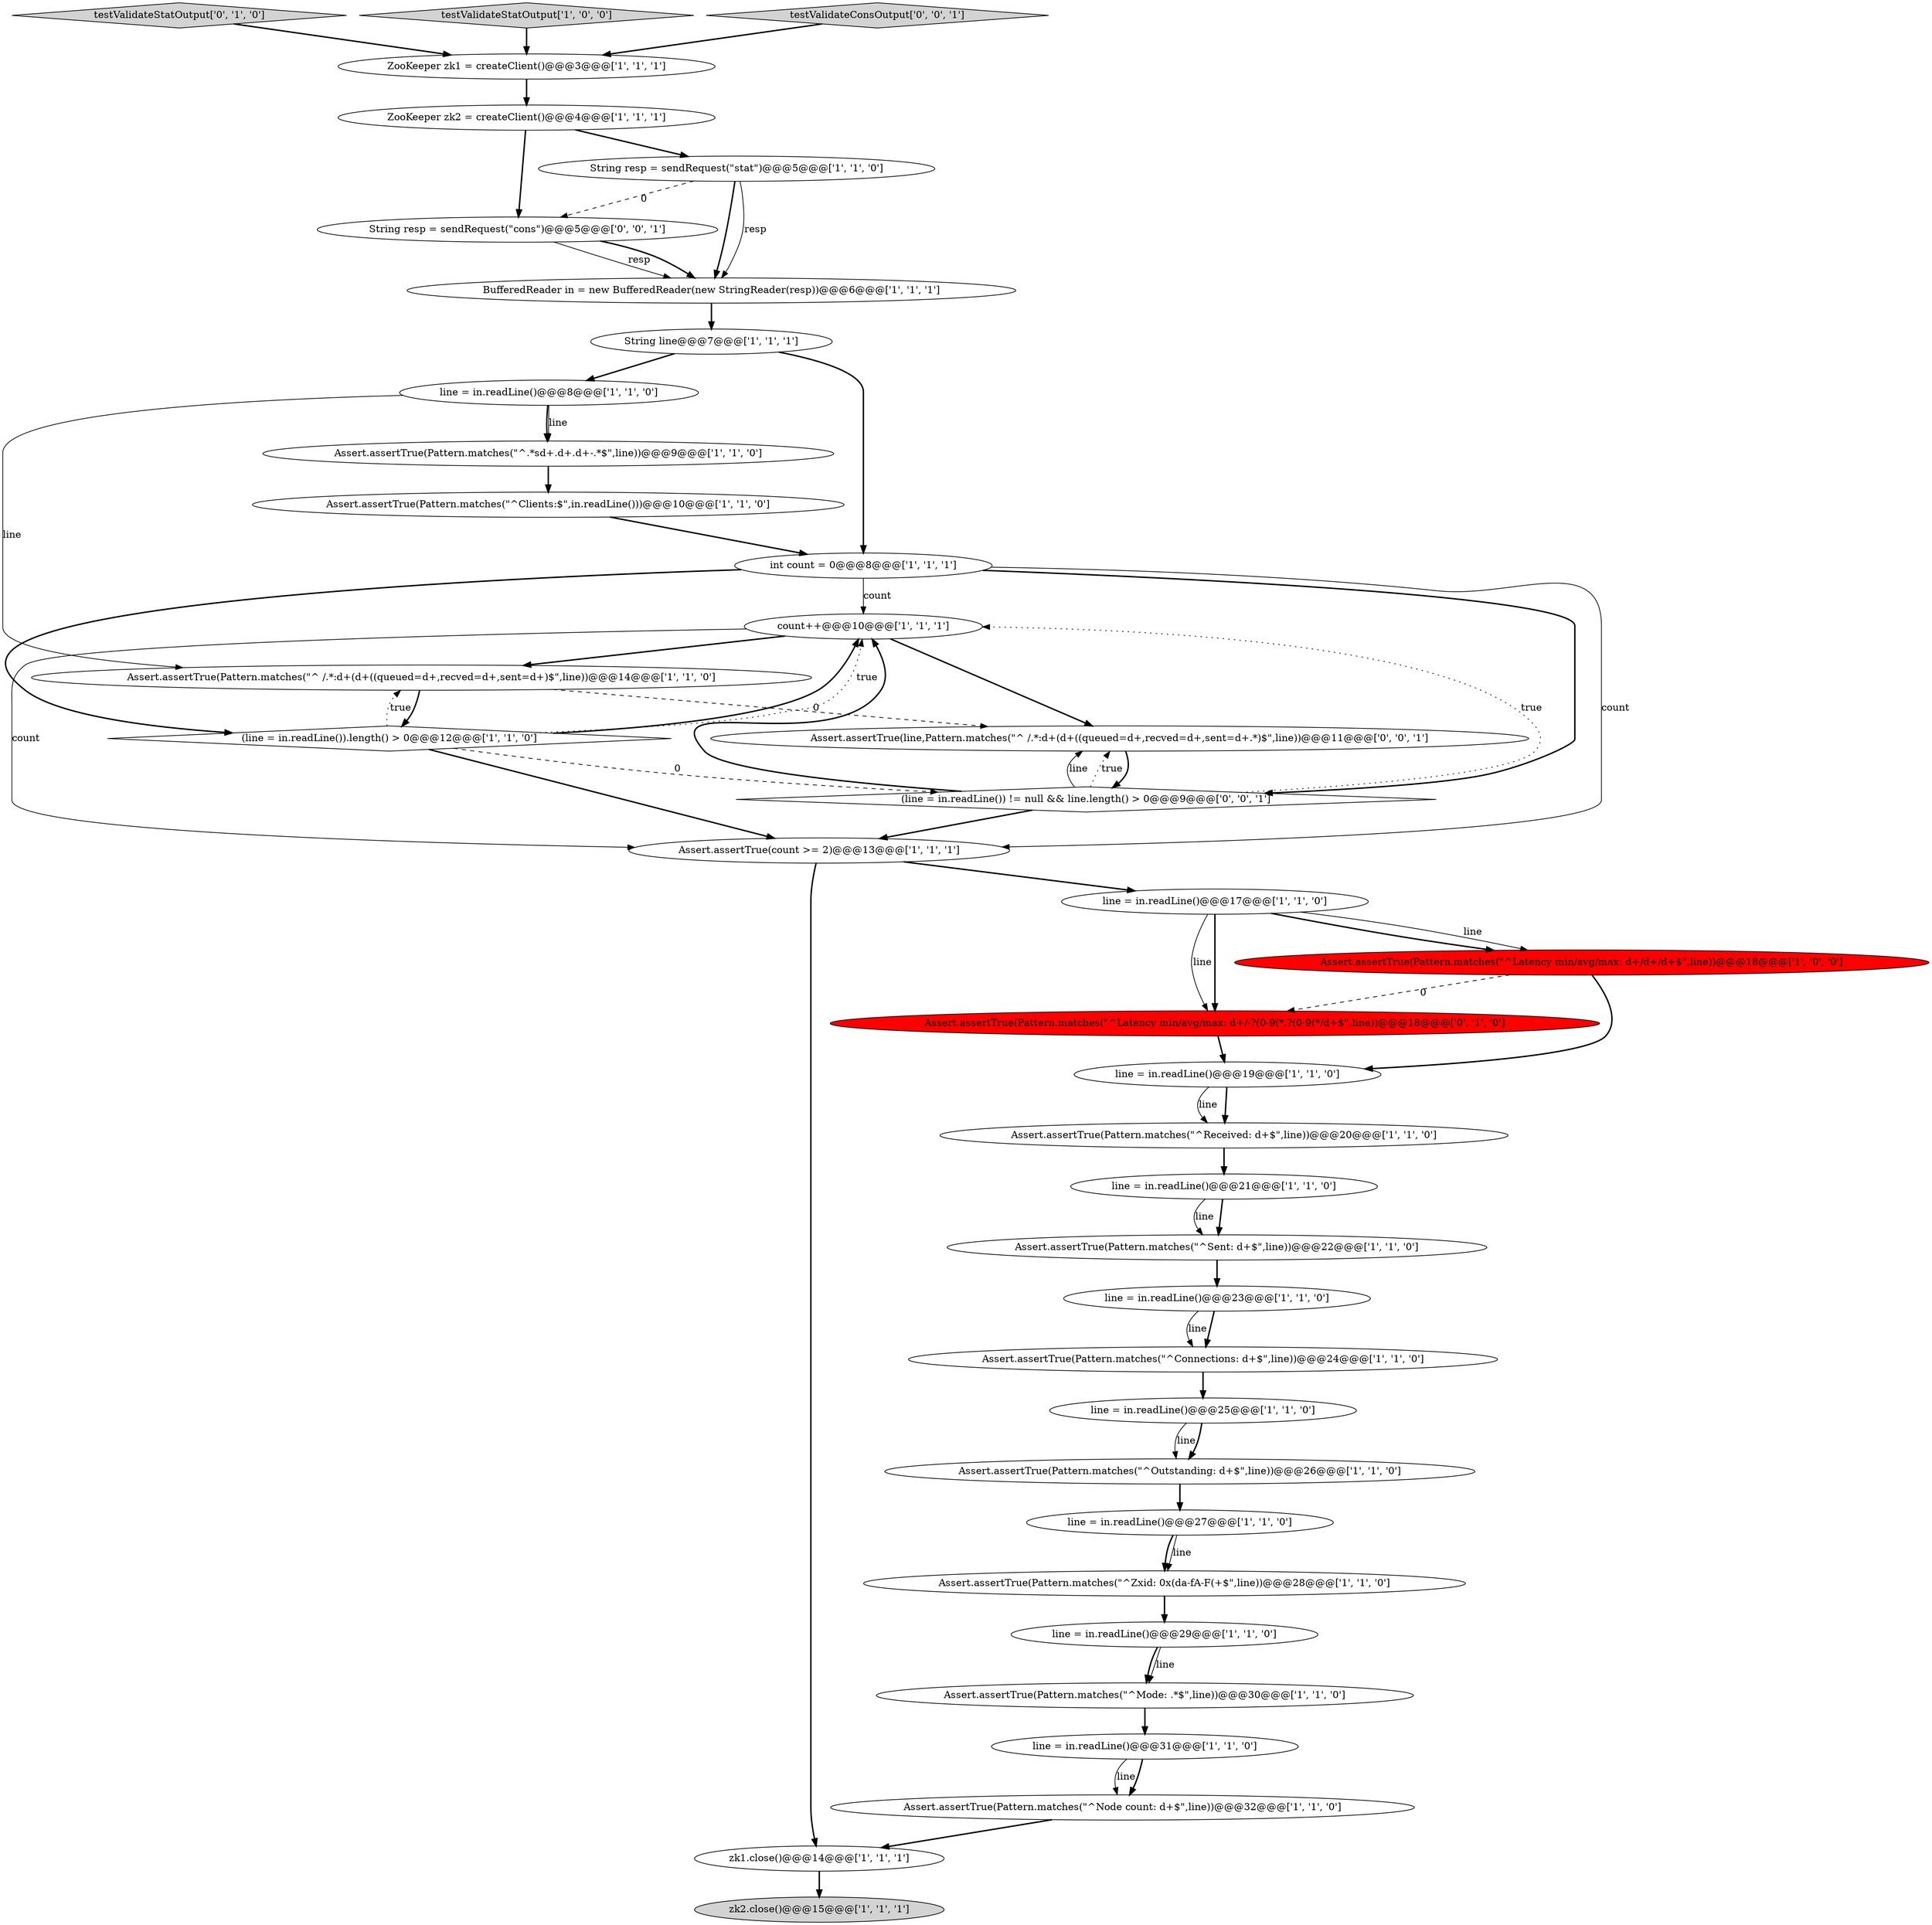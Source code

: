 digraph {
31 [style = filled, label = "line = in.readLine()@@@25@@@['1', '1', '0']", fillcolor = white, shape = ellipse image = "AAA0AAABBB1BBB"];
33 [style = filled, label = "testValidateStatOutput['0', '1', '0']", fillcolor = lightgray, shape = diamond image = "AAA0AAABBB2BBB"];
28 [style = filled, label = "BufferedReader in = new BufferedReader(new StringReader(resp))@@@6@@@['1', '1', '1']", fillcolor = white, shape = ellipse image = "AAA0AAABBB1BBB"];
1 [style = filled, label = "line = in.readLine()@@@8@@@['1', '1', '0']", fillcolor = white, shape = ellipse image = "AAA0AAABBB1BBB"];
8 [style = filled, label = "line = in.readLine()@@@29@@@['1', '1', '0']", fillcolor = white, shape = ellipse image = "AAA0AAABBB1BBB"];
32 [style = filled, label = "Assert.assertTrue(Pattern.matches(\"^Latency min/avg/max: \d+/-?(0-9(*.?(0-9(*/\d+$\",line))@@@18@@@['0', '1', '0']", fillcolor = red, shape = ellipse image = "AAA1AAABBB2BBB"];
30 [style = filled, label = "testValidateStatOutput['1', '0', '0']", fillcolor = lightgray, shape = diamond image = "AAA0AAABBB1BBB"];
20 [style = filled, label = "Assert.assertTrue(count >= 2)@@@13@@@['1', '1', '1']", fillcolor = white, shape = ellipse image = "AAA0AAABBB1BBB"];
11 [style = filled, label = "Assert.assertTrue(Pattern.matches(\"^Clients:$\",in.readLine()))@@@10@@@['1', '1', '0']", fillcolor = white, shape = ellipse image = "AAA0AAABBB1BBB"];
0 [style = filled, label = "line = in.readLine()@@@27@@@['1', '1', '0']", fillcolor = white, shape = ellipse image = "AAA0AAABBB1BBB"];
4 [style = filled, label = "String resp = sendRequest(\"stat\")@@@5@@@['1', '1', '0']", fillcolor = white, shape = ellipse image = "AAA0AAABBB1BBB"];
10 [style = filled, label = "line = in.readLine()@@@19@@@['1', '1', '0']", fillcolor = white, shape = ellipse image = "AAA0AAABBB1BBB"];
25 [style = filled, label = "count++@@@10@@@['1', '1', '1']", fillcolor = white, shape = ellipse image = "AAA0AAABBB1BBB"];
37 [style = filled, label = "Assert.assertTrue(line,Pattern.matches(\"^ /.*:\d+\(\d+\(\(queued=\d+,recved=\d+,sent=\d+.*\)$\",line))@@@11@@@['0', '0', '1']", fillcolor = white, shape = ellipse image = "AAA0AAABBB3BBB"];
14 [style = filled, label = "Assert.assertTrue(Pattern.matches(\"^Node count: \d+$\",line))@@@32@@@['1', '1', '0']", fillcolor = white, shape = ellipse image = "AAA0AAABBB1BBB"];
27 [style = filled, label = "String line@@@7@@@['1', '1', '1']", fillcolor = white, shape = ellipse image = "AAA0AAABBB1BBB"];
2 [style = filled, label = "Assert.assertTrue(Pattern.matches(\"^ /.*:\d+\(\d+\(\(queued=\d+,recved=\d+,sent=\d+\)$\",line))@@@14@@@['1', '1', '0']", fillcolor = white, shape = ellipse image = "AAA0AAABBB1BBB"];
3 [style = filled, label = "line = in.readLine()@@@23@@@['1', '1', '0']", fillcolor = white, shape = ellipse image = "AAA0AAABBB1BBB"];
17 [style = filled, label = "line = in.readLine()@@@31@@@['1', '1', '0']", fillcolor = white, shape = ellipse image = "AAA0AAABBB1BBB"];
15 [style = filled, label = "ZooKeeper zk1 = createClient()@@@3@@@['1', '1', '1']", fillcolor = white, shape = ellipse image = "AAA0AAABBB1BBB"];
26 [style = filled, label = "Assert.assertTrue(Pattern.matches(\"^.*\s\d+\.\d+\.\d+-.*$\",line))@@@9@@@['1', '1', '0']", fillcolor = white, shape = ellipse image = "AAA0AAABBB1BBB"];
13 [style = filled, label = "line = in.readLine()@@@17@@@['1', '1', '0']", fillcolor = white, shape = ellipse image = "AAA0AAABBB1BBB"];
22 [style = filled, label = "Assert.assertTrue(Pattern.matches(\"^Connections: \d+$\",line))@@@24@@@['1', '1', '0']", fillcolor = white, shape = ellipse image = "AAA0AAABBB1BBB"];
7 [style = filled, label = "line = in.readLine()@@@21@@@['1', '1', '0']", fillcolor = white, shape = ellipse image = "AAA0AAABBB1BBB"];
23 [style = filled, label = "Assert.assertTrue(Pattern.matches(\"^Mode: .*$\",line))@@@30@@@['1', '1', '0']", fillcolor = white, shape = ellipse image = "AAA0AAABBB1BBB"];
16 [style = filled, label = "int count = 0@@@8@@@['1', '1', '1']", fillcolor = white, shape = ellipse image = "AAA0AAABBB1BBB"];
21 [style = filled, label = "zk1.close()@@@14@@@['1', '1', '1']", fillcolor = white, shape = ellipse image = "AAA0AAABBB1BBB"];
29 [style = filled, label = "Assert.assertTrue(Pattern.matches(\"^Zxid: 0x(\da-fA-F(+$\",line))@@@28@@@['1', '1', '0']", fillcolor = white, shape = ellipse image = "AAA0AAABBB1BBB"];
18 [style = filled, label = "Assert.assertTrue(Pattern.matches(\"^Latency min/avg/max: \d+/\d+/\d+$\",line))@@@18@@@['1', '0', '0']", fillcolor = red, shape = ellipse image = "AAA1AAABBB1BBB"];
19 [style = filled, label = "zk2.close()@@@15@@@['1', '1', '1']", fillcolor = lightgray, shape = ellipse image = "AAA0AAABBB1BBB"];
12 [style = filled, label = "Assert.assertTrue(Pattern.matches(\"^Outstanding: \d+$\",line))@@@26@@@['1', '1', '0']", fillcolor = white, shape = ellipse image = "AAA0AAABBB1BBB"];
36 [style = filled, label = "testValidateConsOutput['0', '0', '1']", fillcolor = lightgray, shape = diamond image = "AAA0AAABBB3BBB"];
34 [style = filled, label = "(line = in.readLine()) != null && line.length() > 0@@@9@@@['0', '0', '1']", fillcolor = white, shape = diamond image = "AAA0AAABBB3BBB"];
35 [style = filled, label = "String resp = sendRequest(\"cons\")@@@5@@@['0', '0', '1']", fillcolor = white, shape = ellipse image = "AAA0AAABBB3BBB"];
9 [style = filled, label = "Assert.assertTrue(Pattern.matches(\"^Sent: \d+$\",line))@@@22@@@['1', '1', '0']", fillcolor = white, shape = ellipse image = "AAA0AAABBB1BBB"];
6 [style = filled, label = "Assert.assertTrue(Pattern.matches(\"^Received: \d+$\",line))@@@20@@@['1', '1', '0']", fillcolor = white, shape = ellipse image = "AAA0AAABBB1BBB"];
5 [style = filled, label = "(line = in.readLine()).length() > 0@@@12@@@['1', '1', '0']", fillcolor = white, shape = diamond image = "AAA0AAABBB1BBB"];
24 [style = filled, label = "ZooKeeper zk2 = createClient()@@@4@@@['1', '1', '1']", fillcolor = white, shape = ellipse image = "AAA0AAABBB1BBB"];
11->16 [style = bold, label=""];
29->8 [style = bold, label=""];
27->1 [style = bold, label=""];
34->25 [style = bold, label=""];
20->13 [style = bold, label=""];
13->32 [style = bold, label=""];
34->20 [style = bold, label=""];
8->23 [style = bold, label=""];
21->19 [style = bold, label=""];
7->9 [style = solid, label="line"];
5->20 [style = bold, label=""];
33->15 [style = bold, label=""];
3->22 [style = solid, label="line"];
24->35 [style = bold, label=""];
25->20 [style = solid, label="count"];
31->12 [style = solid, label="line"];
36->15 [style = bold, label=""];
34->25 [style = dotted, label="true"];
34->37 [style = solid, label="line"];
22->31 [style = bold, label=""];
16->34 [style = bold, label=""];
10->6 [style = solid, label="line"];
0->29 [style = bold, label=""];
27->16 [style = bold, label=""];
1->26 [style = bold, label=""];
3->22 [style = bold, label=""];
12->0 [style = bold, label=""];
10->6 [style = bold, label=""];
25->2 [style = bold, label=""];
26->11 [style = bold, label=""];
4->28 [style = bold, label=""];
5->25 [style = bold, label=""];
31->12 [style = bold, label=""];
32->10 [style = bold, label=""];
1->2 [style = solid, label="line"];
35->28 [style = solid, label="resp"];
5->34 [style = dashed, label="0"];
20->21 [style = bold, label=""];
7->9 [style = bold, label=""];
35->28 [style = bold, label=""];
17->14 [style = solid, label="line"];
24->4 [style = bold, label=""];
18->10 [style = bold, label=""];
5->25 [style = dotted, label="true"];
17->14 [style = bold, label=""];
25->37 [style = bold, label=""];
13->32 [style = solid, label="line"];
13->18 [style = solid, label="line"];
37->34 [style = bold, label=""];
15->24 [style = bold, label=""];
4->28 [style = solid, label="resp"];
2->37 [style = dashed, label="0"];
16->5 [style = bold, label=""];
8->23 [style = solid, label="line"];
9->3 [style = bold, label=""];
23->17 [style = bold, label=""];
0->29 [style = solid, label="line"];
28->27 [style = bold, label=""];
6->7 [style = bold, label=""];
1->26 [style = solid, label="line"];
16->20 [style = solid, label="count"];
34->37 [style = dotted, label="true"];
16->25 [style = solid, label="count"];
14->21 [style = bold, label=""];
5->2 [style = dotted, label="true"];
4->35 [style = dashed, label="0"];
13->18 [style = bold, label=""];
30->15 [style = bold, label=""];
2->5 [style = bold, label=""];
18->32 [style = dashed, label="0"];
}
